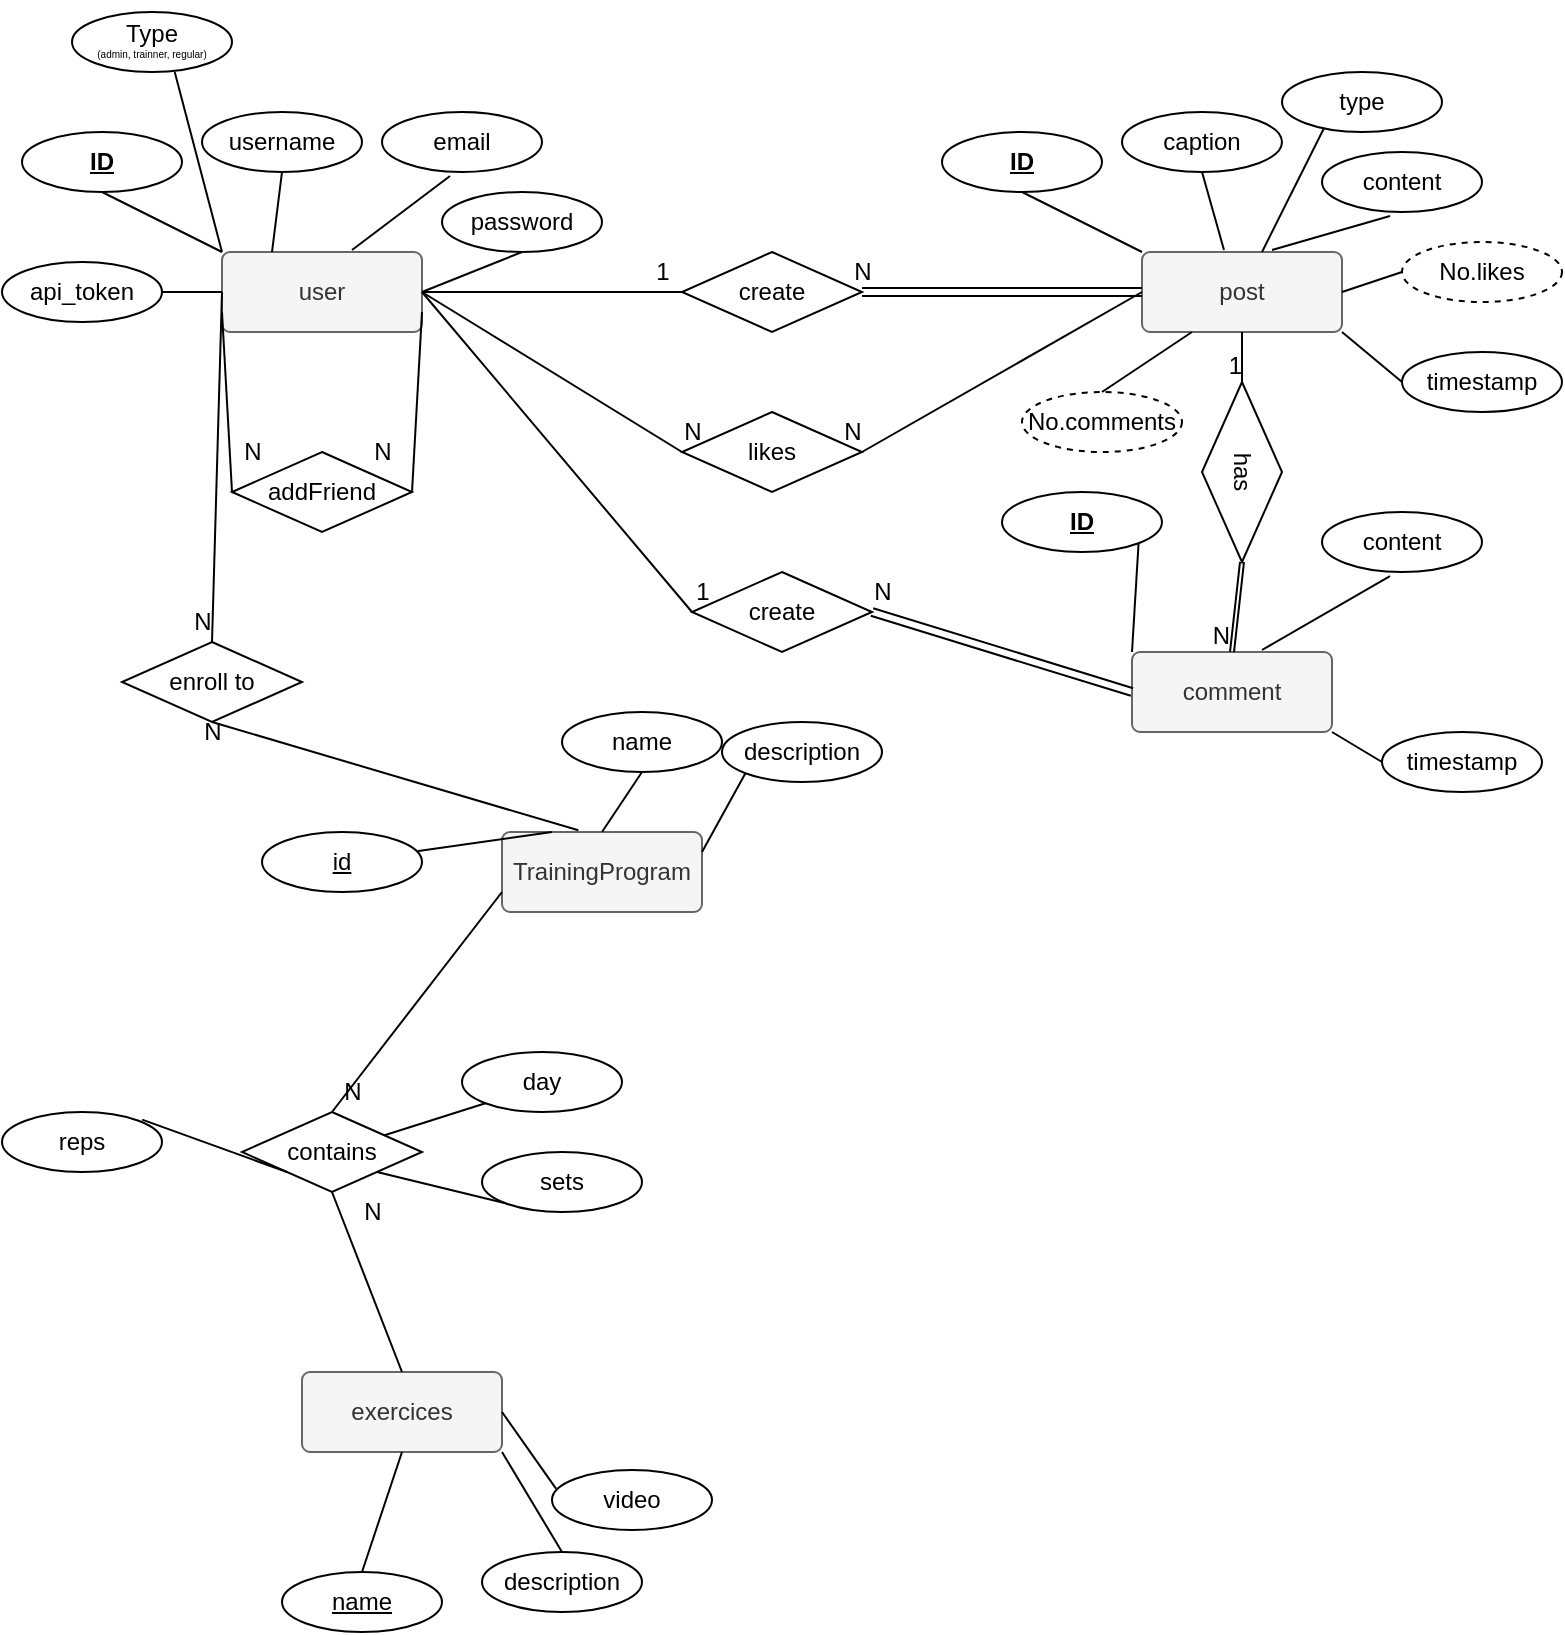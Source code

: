 <mxfile version="18.1.1" type="github">
  <diagram id="R2lEEEUBdFMjLlhIrx00" name="Page-1">
    <mxGraphModel dx="1117" dy="1054" grid="1" gridSize="10" guides="1" tooltips="1" connect="1" arrows="1" fold="1" page="1" pageScale="1" pageWidth="850" pageHeight="1100" math="0" shadow="0" extFonts="Permanent Marker^https://fonts.googleapis.com/css?family=Permanent+Marker">
      <root>
        <mxCell id="0" />
        <mxCell id="1" parent="0" />
        <mxCell id="Phtv0TZWdsEABk7-FIin-1" value="user" style="rounded=1;arcSize=10;whiteSpace=wrap;html=1;align=center;fillColor=#f5f5f5;fontColor=#333333;strokeColor=#666666;" parent="1" vertex="1">
          <mxGeometry x="120" y="190" width="100" height="40" as="geometry" />
        </mxCell>
        <mxCell id="Phtv0TZWdsEABk7-FIin-5" value="&lt;u&gt;&lt;b&gt;ID&lt;/b&gt;&lt;/u&gt;" style="ellipse;whiteSpace=wrap;html=1;align=center;" parent="1" vertex="1">
          <mxGeometry x="20" y="130" width="80" height="30" as="geometry" />
        </mxCell>
        <mxCell id="Phtv0TZWdsEABk7-FIin-7" value="password" style="ellipse;whiteSpace=wrap;html=1;align=center;" parent="1" vertex="1">
          <mxGeometry x="230" y="160" width="80" height="30" as="geometry" />
        </mxCell>
        <mxCell id="Phtv0TZWdsEABk7-FIin-8" value="email" style="ellipse;whiteSpace=wrap;html=1;align=center;" parent="1" vertex="1">
          <mxGeometry x="200" y="120" width="80" height="30" as="geometry" />
        </mxCell>
        <mxCell id="Phtv0TZWdsEABk7-FIin-9" value="username" style="ellipse;whiteSpace=wrap;html=1;align=center;" parent="1" vertex="1">
          <mxGeometry x="110" y="120" width="80" height="30" as="geometry" />
        </mxCell>
        <mxCell id="Phtv0TZWdsEABk7-FIin-11" value="" style="endArrow=none;html=1;rounded=0;exitX=0.5;exitY=1;exitDx=0;exitDy=0;entryX=0;entryY=0;entryDx=0;entryDy=0;" parent="1" source="Phtv0TZWdsEABk7-FIin-5" target="Phtv0TZWdsEABk7-FIin-1" edge="1">
          <mxGeometry relative="1" as="geometry">
            <mxPoint x="190" y="230" as="sourcePoint" />
            <mxPoint x="350" y="230" as="targetPoint" />
          </mxGeometry>
        </mxCell>
        <mxCell id="Phtv0TZWdsEABk7-FIin-13" value="" style="endArrow=none;html=1;rounded=0;exitX=0.5;exitY=1;exitDx=0;exitDy=0;entryX=0.25;entryY=0;entryDx=0;entryDy=0;" parent="1" source="Phtv0TZWdsEABk7-FIin-9" target="Phtv0TZWdsEABk7-FIin-1" edge="1">
          <mxGeometry relative="1" as="geometry">
            <mxPoint x="170" y="260" as="sourcePoint" />
            <mxPoint x="330" y="260" as="targetPoint" />
          </mxGeometry>
        </mxCell>
        <mxCell id="Phtv0TZWdsEABk7-FIin-14" value="" style="endArrow=none;html=1;rounded=0;entryX=0.425;entryY=1.067;entryDx=0;entryDy=0;entryPerimeter=0;exitX=0.65;exitY=-0.025;exitDx=0;exitDy=0;exitPerimeter=0;" parent="1" source="Phtv0TZWdsEABk7-FIin-1" target="Phtv0TZWdsEABk7-FIin-8" edge="1">
          <mxGeometry relative="1" as="geometry">
            <mxPoint x="170" y="130" as="sourcePoint" />
            <mxPoint x="350" y="230" as="targetPoint" />
          </mxGeometry>
        </mxCell>
        <mxCell id="Phtv0TZWdsEABk7-FIin-15" value="" style="endArrow=none;html=1;rounded=0;exitX=1;exitY=0.5;exitDx=0;exitDy=0;entryX=0.5;entryY=1;entryDx=0;entryDy=0;" parent="1" source="Phtv0TZWdsEABk7-FIin-1" target="Phtv0TZWdsEABk7-FIin-7" edge="1">
          <mxGeometry relative="1" as="geometry">
            <mxPoint x="190" y="230" as="sourcePoint" />
            <mxPoint x="350" y="230" as="targetPoint" />
          </mxGeometry>
        </mxCell>
        <mxCell id="Phtv0TZWdsEABk7-FIin-16" value="api_token" style="ellipse;whiteSpace=wrap;html=1;align=center;" parent="1" vertex="1">
          <mxGeometry x="10" y="195" width="80" height="30" as="geometry" />
        </mxCell>
        <mxCell id="Phtv0TZWdsEABk7-FIin-17" value="" style="endArrow=none;html=1;rounded=0;exitX=1;exitY=0.5;exitDx=0;exitDy=0;entryX=0;entryY=0.5;entryDx=0;entryDy=0;" parent="1" source="Phtv0TZWdsEABk7-FIin-16" target="Phtv0TZWdsEABk7-FIin-1" edge="1">
          <mxGeometry relative="1" as="geometry">
            <mxPoint x="190" y="210" as="sourcePoint" />
            <mxPoint x="350" y="210" as="targetPoint" />
          </mxGeometry>
        </mxCell>
        <mxCell id="Phtv0TZWdsEABk7-FIin-18" value="post" style="rounded=1;arcSize=10;whiteSpace=wrap;html=1;align=center;fillColor=#f5f5f5;fontColor=#333333;strokeColor=#666666;" parent="1" vertex="1">
          <mxGeometry x="580" y="190" width="100" height="40" as="geometry" />
        </mxCell>
        <mxCell id="Phtv0TZWdsEABk7-FIin-19" value="&lt;u&gt;&lt;b&gt;ID&lt;/b&gt;&lt;/u&gt;" style="ellipse;whiteSpace=wrap;html=1;align=center;" parent="1" vertex="1">
          <mxGeometry x="480" y="130" width="80" height="30" as="geometry" />
        </mxCell>
        <mxCell id="Phtv0TZWdsEABk7-FIin-21" value="content" style="ellipse;whiteSpace=wrap;html=1;align=center;" parent="1" vertex="1">
          <mxGeometry x="670" y="140" width="80" height="30" as="geometry" />
        </mxCell>
        <mxCell id="Phtv0TZWdsEABk7-FIin-22" value="caption" style="ellipse;whiteSpace=wrap;html=1;align=center;" parent="1" vertex="1">
          <mxGeometry x="570" y="120" width="80" height="30" as="geometry" />
        </mxCell>
        <mxCell id="Phtv0TZWdsEABk7-FIin-23" value="" style="endArrow=none;html=1;rounded=0;exitX=0.5;exitY=1;exitDx=0;exitDy=0;entryX=0;entryY=0;entryDx=0;entryDy=0;" parent="1" source="Phtv0TZWdsEABk7-FIin-19" target="Phtv0TZWdsEABk7-FIin-18" edge="1">
          <mxGeometry relative="1" as="geometry">
            <mxPoint x="650" y="230" as="sourcePoint" />
            <mxPoint x="810" y="230" as="targetPoint" />
          </mxGeometry>
        </mxCell>
        <mxCell id="Phtv0TZWdsEABk7-FIin-24" value="" style="endArrow=none;html=1;rounded=0;exitX=0.5;exitY=1;exitDx=0;exitDy=0;entryX=0.41;entryY=-0.025;entryDx=0;entryDy=0;entryPerimeter=0;" parent="1" source="Phtv0TZWdsEABk7-FIin-22" target="Phtv0TZWdsEABk7-FIin-18" edge="1">
          <mxGeometry relative="1" as="geometry">
            <mxPoint x="630" y="260" as="sourcePoint" />
            <mxPoint x="790" y="260" as="targetPoint" />
          </mxGeometry>
        </mxCell>
        <mxCell id="Phtv0TZWdsEABk7-FIin-25" value="" style="endArrow=none;html=1;rounded=0;entryX=0.425;entryY=1.067;entryDx=0;entryDy=0;entryPerimeter=0;exitX=0.65;exitY=-0.025;exitDx=0;exitDy=0;exitPerimeter=0;" parent="1" source="Phtv0TZWdsEABk7-FIin-18" target="Phtv0TZWdsEABk7-FIin-21" edge="1">
          <mxGeometry relative="1" as="geometry">
            <mxPoint x="630" y="130" as="sourcePoint" />
            <mxPoint x="810" y="230" as="targetPoint" />
          </mxGeometry>
        </mxCell>
        <mxCell id="Phtv0TZWdsEABk7-FIin-29" value="create" style="shape=rhombus;perimeter=rhombusPerimeter;whiteSpace=wrap;html=1;align=center;" parent="1" vertex="1">
          <mxGeometry x="350" y="190" width="90" height="40" as="geometry" />
        </mxCell>
        <mxCell id="Phtv0TZWdsEABk7-FIin-30" value="" style="endArrow=none;html=1;rounded=0;exitX=1;exitY=0.5;exitDx=0;exitDy=0;entryX=0;entryY=0.5;entryDx=0;entryDy=0;" parent="1" source="Phtv0TZWdsEABk7-FIin-1" target="Phtv0TZWdsEABk7-FIin-29" edge="1">
          <mxGeometry relative="1" as="geometry">
            <mxPoint x="290" y="210" as="sourcePoint" />
            <mxPoint x="450" y="210" as="targetPoint" />
          </mxGeometry>
        </mxCell>
        <mxCell id="Phtv0TZWdsEABk7-FIin-32" value="1" style="text;html=1;align=center;verticalAlign=middle;resizable=0;points=[];autosize=1;strokeColor=none;fillColor=none;" parent="1" vertex="1">
          <mxGeometry x="330" y="190" width="20" height="20" as="geometry" />
        </mxCell>
        <mxCell id="Phtv0TZWdsEABk7-FIin-34" value="addFriend" style="shape=rhombus;perimeter=rhombusPerimeter;whiteSpace=wrap;html=1;align=center;" parent="1" vertex="1">
          <mxGeometry x="125" y="290" width="90" height="40" as="geometry" />
        </mxCell>
        <mxCell id="Phtv0TZWdsEABk7-FIin-38" value="" style="endArrow=none;html=1;rounded=0;exitX=0;exitY=0.5;exitDx=0;exitDy=0;entryX=0;entryY=0.75;entryDx=0;entryDy=0;" parent="1" source="Phtv0TZWdsEABk7-FIin-34" target="Phtv0TZWdsEABk7-FIin-1" edge="1">
          <mxGeometry relative="1" as="geometry">
            <mxPoint x="290" y="210" as="sourcePoint" />
            <mxPoint x="150" y="280" as="targetPoint" />
          </mxGeometry>
        </mxCell>
        <mxCell id="Phtv0TZWdsEABk7-FIin-39" value="" style="endArrow=none;html=1;rounded=0;entryX=1;entryY=0.75;entryDx=0;entryDy=0;exitX=1;exitY=0.5;exitDx=0;exitDy=0;" parent="1" source="Phtv0TZWdsEABk7-FIin-34" target="Phtv0TZWdsEABk7-FIin-1" edge="1">
          <mxGeometry relative="1" as="geometry">
            <mxPoint x="260" y="340" as="sourcePoint" />
            <mxPoint x="450" y="210" as="targetPoint" />
          </mxGeometry>
        </mxCell>
        <mxCell id="Phtv0TZWdsEABk7-FIin-63" value="create" style="shape=rhombus;perimeter=rhombusPerimeter;whiteSpace=wrap;html=1;align=center;" parent="1" vertex="1">
          <mxGeometry x="355" y="350" width="90" height="40" as="geometry" />
        </mxCell>
        <mxCell id="Phtv0TZWdsEABk7-FIin-66" value="1" style="text;html=1;align=center;verticalAlign=middle;resizable=0;points=[];autosize=1;strokeColor=none;fillColor=none;rotation=0;" parent="1" vertex="1">
          <mxGeometry x="350" y="350" width="20" height="20" as="geometry" />
        </mxCell>
        <mxCell id="Phtv0TZWdsEABk7-FIin-67" value="likes" style="shape=rhombus;perimeter=rhombusPerimeter;whiteSpace=wrap;html=1;align=center;" parent="1" vertex="1">
          <mxGeometry x="350" y="270" width="90" height="40" as="geometry" />
        </mxCell>
        <mxCell id="Phtv0TZWdsEABk7-FIin-68" value="N" style="text;html=1;align=center;verticalAlign=middle;resizable=0;points=[];autosize=1;strokeColor=none;fillColor=none;rotation=0;" parent="1" vertex="1">
          <mxGeometry x="425" y="270" width="20" height="20" as="geometry" />
        </mxCell>
        <mxCell id="Phtv0TZWdsEABk7-FIin-70" value="" style="endArrow=none;html=1;rounded=0;fontSize=16;exitX=1;exitY=0.5;exitDx=0;exitDy=0;entryX=0;entryY=0.5;entryDx=0;entryDy=0;" parent="1" source="Phtv0TZWdsEABk7-FIin-1" target="Phtv0TZWdsEABk7-FIin-67" edge="1">
          <mxGeometry relative="1" as="geometry">
            <mxPoint x="290" y="210" as="sourcePoint" />
            <mxPoint x="270" y="320" as="targetPoint" />
          </mxGeometry>
        </mxCell>
        <mxCell id="Phtv0TZWdsEABk7-FIin-71" value="" style="endArrow=none;html=1;rounded=0;fontSize=16;exitX=1;exitY=0.5;exitDx=0;exitDy=0;entryX=0;entryY=0.5;entryDx=0;entryDy=0;" parent="1" source="Phtv0TZWdsEABk7-FIin-1" target="Phtv0TZWdsEABk7-FIin-63" edge="1">
          <mxGeometry relative="1" as="geometry">
            <mxPoint x="290" y="210" as="sourcePoint" />
            <mxPoint x="450" y="210" as="targetPoint" />
          </mxGeometry>
        </mxCell>
        <mxCell id="Phtv0TZWdsEABk7-FIin-73" value="" style="endArrow=none;html=1;rounded=0;fontSize=16;exitX=1;exitY=0.5;exitDx=0;exitDy=0;entryX=0;entryY=0.5;entryDx=0;entryDy=0;" parent="1" source="Phtv0TZWdsEABk7-FIin-67" target="Phtv0TZWdsEABk7-FIin-18" edge="1">
          <mxGeometry relative="1" as="geometry">
            <mxPoint x="290" y="210" as="sourcePoint" />
            <mxPoint x="450" y="210" as="targetPoint" />
          </mxGeometry>
        </mxCell>
        <mxCell id="Phtv0TZWdsEABk7-FIin-74" value="No.likes" style="ellipse;whiteSpace=wrap;html=1;align=center;dashed=1;fontSize=12;" parent="1" vertex="1">
          <mxGeometry x="710" y="185" width="80" height="30" as="geometry" />
        </mxCell>
        <mxCell id="Phtv0TZWdsEABk7-FIin-75" value="" style="endArrow=none;html=1;rounded=0;fontSize=12;exitX=0;exitY=0.5;exitDx=0;exitDy=0;entryX=1;entryY=0.5;entryDx=0;entryDy=0;" parent="1" source="Phtv0TZWdsEABk7-FIin-74" target="Phtv0TZWdsEABk7-FIin-18" edge="1">
          <mxGeometry relative="1" as="geometry">
            <mxPoint x="600" y="350" as="sourcePoint" />
            <mxPoint x="760" y="350" as="targetPoint" />
          </mxGeometry>
        </mxCell>
        <mxCell id="Phtv0TZWdsEABk7-FIin-87" value="timestamp" style="ellipse;whiteSpace=wrap;html=1;align=center;" parent="1" vertex="1">
          <mxGeometry x="710" y="240" width="80" height="30" as="geometry" />
        </mxCell>
        <mxCell id="Phtv0TZWdsEABk7-FIin-88" value="" style="endArrow=none;html=1;rounded=0;fontSize=12;exitX=1;exitY=1;exitDx=0;exitDy=0;entryX=0;entryY=0.5;entryDx=0;entryDy=0;" parent="1" source="Phtv0TZWdsEABk7-FIin-18" target="Phtv0TZWdsEABk7-FIin-87" edge="1">
          <mxGeometry relative="1" as="geometry">
            <mxPoint x="330" y="270" as="sourcePoint" />
            <mxPoint x="490" y="270" as="targetPoint" />
          </mxGeometry>
        </mxCell>
        <mxCell id="Phtv0TZWdsEABk7-FIin-89" value="comment" style="rounded=1;arcSize=10;whiteSpace=wrap;html=1;align=center;fillColor=#f5f5f5;fontColor=#333333;strokeColor=#666666;" parent="1" vertex="1">
          <mxGeometry x="575" y="390" width="100" height="40" as="geometry" />
        </mxCell>
        <mxCell id="Phtv0TZWdsEABk7-FIin-90" value="&lt;u&gt;&lt;b&gt;ID&lt;/b&gt;&lt;/u&gt;" style="ellipse;whiteSpace=wrap;html=1;align=center;" parent="1" vertex="1">
          <mxGeometry x="510" y="310" width="80" height="30" as="geometry" />
        </mxCell>
        <mxCell id="Phtv0TZWdsEABk7-FIin-91" value="content" style="ellipse;whiteSpace=wrap;html=1;align=center;" parent="1" vertex="1">
          <mxGeometry x="670" y="320" width="80" height="30" as="geometry" />
        </mxCell>
        <mxCell id="Phtv0TZWdsEABk7-FIin-93" value="" style="endArrow=none;html=1;rounded=0;exitX=1;exitY=1;exitDx=0;exitDy=0;entryX=0;entryY=0;entryDx=0;entryDy=0;" parent="1" source="Phtv0TZWdsEABk7-FIin-90" target="Phtv0TZWdsEABk7-FIin-89" edge="1">
          <mxGeometry relative="1" as="geometry">
            <mxPoint x="650" y="405" as="sourcePoint" />
            <mxPoint x="810" y="405" as="targetPoint" />
          </mxGeometry>
        </mxCell>
        <mxCell id="Phtv0TZWdsEABk7-FIin-95" value="" style="endArrow=none;html=1;rounded=0;entryX=0.425;entryY=1.067;entryDx=0;entryDy=0;entryPerimeter=0;exitX=0.65;exitY=-0.025;exitDx=0;exitDy=0;exitPerimeter=0;" parent="1" source="Phtv0TZWdsEABk7-FIin-89" target="Phtv0TZWdsEABk7-FIin-91" edge="1">
          <mxGeometry relative="1" as="geometry">
            <mxPoint x="630" y="305" as="sourcePoint" />
            <mxPoint x="810" y="405" as="targetPoint" />
          </mxGeometry>
        </mxCell>
        <mxCell id="Phtv0TZWdsEABk7-FIin-98" value="timestamp" style="ellipse;whiteSpace=wrap;html=1;align=center;" parent="1" vertex="1">
          <mxGeometry x="700" y="430" width="80" height="30" as="geometry" />
        </mxCell>
        <mxCell id="Phtv0TZWdsEABk7-FIin-99" value="" style="endArrow=none;html=1;rounded=0;fontSize=12;exitX=1;exitY=1;exitDx=0;exitDy=0;entryX=0;entryY=0.5;entryDx=0;entryDy=0;" parent="1" source="Phtv0TZWdsEABk7-FIin-89" target="Phtv0TZWdsEABk7-FIin-98" edge="1">
          <mxGeometry relative="1" as="geometry">
            <mxPoint x="330" y="445" as="sourcePoint" />
            <mxPoint x="490" y="445" as="targetPoint" />
          </mxGeometry>
        </mxCell>
        <mxCell id="Phtv0TZWdsEABk7-FIin-102" value="" style="shape=link;html=1;rounded=0;fontSize=12;entryX=0;entryY=0.5;entryDx=0;entryDy=0;exitX=1;exitY=0.5;exitDx=0;exitDy=0;" parent="1" source="Phtv0TZWdsEABk7-FIin-63" target="Phtv0TZWdsEABk7-FIin-89" edge="1">
          <mxGeometry relative="1" as="geometry">
            <mxPoint x="380" y="270" as="sourcePoint" />
            <mxPoint x="540" y="270" as="targetPoint" />
          </mxGeometry>
        </mxCell>
        <mxCell id="Phtv0TZWdsEABk7-FIin-104" value="&lt;div&gt;has&lt;/div&gt;" style="shape=rhombus;perimeter=rhombusPerimeter;whiteSpace=wrap;html=1;align=center;rotation=90;" parent="1" vertex="1">
          <mxGeometry x="585" y="280" width="90" height="40" as="geometry" />
        </mxCell>
        <mxCell id="Phtv0TZWdsEABk7-FIin-107" value="" style="endArrow=none;html=1;rounded=0;fontSize=12;exitX=0.5;exitY=1;exitDx=0;exitDy=0;entryX=0;entryY=0.5;entryDx=0;entryDy=0;" parent="1" source="Phtv0TZWdsEABk7-FIin-18" target="Phtv0TZWdsEABk7-FIin-104" edge="1">
          <mxGeometry relative="1" as="geometry">
            <mxPoint x="380" y="270" as="sourcePoint" />
            <mxPoint x="540" y="270" as="targetPoint" />
          </mxGeometry>
        </mxCell>
        <mxCell id="Phtv0TZWdsEABk7-FIin-108" value="1" style="resizable=0;html=1;align=right;verticalAlign=bottom;fontSize=12;" parent="Phtv0TZWdsEABk7-FIin-107" connectable="0" vertex="1">
          <mxGeometry x="1" relative="1" as="geometry" />
        </mxCell>
        <mxCell id="Phtv0TZWdsEABk7-FIin-109" value="" style="shape=link;html=1;rounded=0;fontSize=12;entryX=0.5;entryY=0;entryDx=0;entryDy=0;exitX=1;exitY=0.5;exitDx=0;exitDy=0;width=2;" parent="1" source="Phtv0TZWdsEABk7-FIin-104" target="Phtv0TZWdsEABk7-FIin-89" edge="1">
          <mxGeometry relative="1" as="geometry">
            <mxPoint x="380" y="270" as="sourcePoint" />
            <mxPoint x="540" y="270" as="targetPoint" />
          </mxGeometry>
        </mxCell>
        <mxCell id="Phtv0TZWdsEABk7-FIin-110" value="N" style="resizable=0;html=1;align=right;verticalAlign=bottom;fontSize=12;" parent="Phtv0TZWdsEABk7-FIin-109" connectable="0" vertex="1">
          <mxGeometry x="1" relative="1" as="geometry" />
        </mxCell>
        <mxCell id="Phtv0TZWdsEABk7-FIin-111" value="" style="shape=link;html=1;rounded=0;fontSize=12;entryX=0;entryY=0.5;entryDx=0;entryDy=0;exitX=1;exitY=0.5;exitDx=0;exitDy=0;" parent="1" source="Phtv0TZWdsEABk7-FIin-29" target="Phtv0TZWdsEABk7-FIin-18" edge="1">
          <mxGeometry relative="1" as="geometry">
            <mxPoint x="380" y="270" as="sourcePoint" />
            <mxPoint x="540" y="270" as="targetPoint" />
          </mxGeometry>
        </mxCell>
        <mxCell id="J8YEvuXNbDqKkOHKsf2b-3" value="&lt;p style=&quot;line-height: 0.7&quot;&gt;Type&lt;br&gt;&lt;span style=&quot;font-size: 5px&quot;&gt;(admin, trainner, regular)&lt;/span&gt;&lt;br&gt;&lt;/p&gt;" style="ellipse;whiteSpace=wrap;html=1;align=center;" parent="1" vertex="1">
          <mxGeometry x="45" y="70" width="80" height="30" as="geometry" />
        </mxCell>
        <mxCell id="J8YEvuXNbDqKkOHKsf2b-4" value="" style="endArrow=none;html=1;rounded=0;exitX=0.642;exitY=1;exitDx=0;exitDy=0;exitPerimeter=0;entryX=0;entryY=0;entryDx=0;entryDy=0;" parent="1" source="J8YEvuXNbDqKkOHKsf2b-3" target="Phtv0TZWdsEABk7-FIin-1" edge="1">
          <mxGeometry width="50" height="50" relative="1" as="geometry">
            <mxPoint x="85" y="10" as="sourcePoint" />
            <mxPoint x="130" y="-40" as="targetPoint" />
          </mxGeometry>
        </mxCell>
        <mxCell id="AeTU48s2vladtEcThKcJ-10" value="&lt;div&gt;TrainingProgram&lt;/div&gt;" style="rounded=1;arcSize=10;whiteSpace=wrap;html=1;align=center;fillColor=#f5f5f5;fontColor=#333333;strokeColor=#666666;" parent="1" vertex="1">
          <mxGeometry x="260" y="480" width="100" height="40" as="geometry" />
        </mxCell>
        <mxCell id="AeTU48s2vladtEcThKcJ-11" value="&lt;u&gt;id&lt;/u&gt;" style="ellipse;whiteSpace=wrap;html=1;align=center;" parent="1" vertex="1">
          <mxGeometry x="140" y="480" width="80" height="30" as="geometry" />
        </mxCell>
        <mxCell id="AeTU48s2vladtEcThKcJ-12" value="" style="endArrow=none;html=1;rounded=0;entryX=0.25;entryY=0;entryDx=0;entryDy=0;" parent="1" source="AeTU48s2vladtEcThKcJ-11" target="AeTU48s2vladtEcThKcJ-10" edge="1">
          <mxGeometry width="50" height="50" relative="1" as="geometry">
            <mxPoint x="165" y="540" as="sourcePoint" />
            <mxPoint x="210" y="490" as="targetPoint" />
          </mxGeometry>
        </mxCell>
        <mxCell id="AeTU48s2vladtEcThKcJ-13" value="name" style="ellipse;whiteSpace=wrap;html=1;align=center;" parent="1" vertex="1">
          <mxGeometry x="290" y="420" width="80" height="30" as="geometry" />
        </mxCell>
        <mxCell id="AeTU48s2vladtEcThKcJ-14" value="" style="endArrow=none;html=1;rounded=0;exitX=0.5;exitY=1;exitDx=0;exitDy=0;entryX=0.5;entryY=0;entryDx=0;entryDy=0;" parent="1" source="AeTU48s2vladtEcThKcJ-13" target="AeTU48s2vladtEcThKcJ-10" edge="1">
          <mxGeometry width="50" height="50" relative="1" as="geometry">
            <mxPoint x="285" y="480" as="sourcePoint" />
            <mxPoint x="330" y="430" as="targetPoint" />
          </mxGeometry>
        </mxCell>
        <mxCell id="AeTU48s2vladtEcThKcJ-15" value="description" style="ellipse;whiteSpace=wrap;html=1;align=center;" parent="1" vertex="1">
          <mxGeometry x="370" y="425" width="80" height="30" as="geometry" />
        </mxCell>
        <mxCell id="AeTU48s2vladtEcThKcJ-16" value="" style="endArrow=none;html=1;rounded=0;exitX=0;exitY=1;exitDx=0;exitDy=0;entryX=1;entryY=0.25;entryDx=0;entryDy=0;" parent="1" source="AeTU48s2vladtEcThKcJ-15" target="AeTU48s2vladtEcThKcJ-10" edge="1">
          <mxGeometry width="50" height="50" relative="1" as="geometry">
            <mxPoint x="385" y="395" as="sourcePoint" />
            <mxPoint x="300" y="475" as="targetPoint" />
          </mxGeometry>
        </mxCell>
        <mxCell id="AeTU48s2vladtEcThKcJ-30" value="exercices" style="rounded=1;arcSize=10;whiteSpace=wrap;html=1;align=center;fillColor=#f5f5f5;fontColor=#333333;strokeColor=#666666;" parent="1" vertex="1">
          <mxGeometry x="160" y="750" width="100" height="40" as="geometry" />
        </mxCell>
        <mxCell id="AeTU48s2vladtEcThKcJ-33" value="&lt;u&gt;name&lt;/u&gt;" style="ellipse;whiteSpace=wrap;html=1;align=center;" parent="1" vertex="1">
          <mxGeometry x="150" y="850" width="80" height="30" as="geometry" />
        </mxCell>
        <mxCell id="AeTU48s2vladtEcThKcJ-34" value="" style="endArrow=none;html=1;rounded=0;entryX=0.5;entryY=1;entryDx=0;entryDy=0;exitX=0.5;exitY=0;exitDx=0;exitDy=0;" parent="1" source="AeTU48s2vladtEcThKcJ-33" target="AeTU48s2vladtEcThKcJ-30" edge="1">
          <mxGeometry width="50" height="50" relative="1" as="geometry">
            <mxPoint x="200" y="850" as="sourcePoint" />
            <mxPoint x="230" y="730" as="targetPoint" />
          </mxGeometry>
        </mxCell>
        <mxCell id="AeTU48s2vladtEcThKcJ-35" value="description" style="ellipse;whiteSpace=wrap;html=1;align=center;" parent="1" vertex="1">
          <mxGeometry x="250" y="840" width="80" height="30" as="geometry" />
        </mxCell>
        <mxCell id="AeTU48s2vladtEcThKcJ-36" value="" style="endArrow=none;html=1;rounded=0;exitX=0.5;exitY=0;exitDx=0;exitDy=0;entryX=1;entryY=1;entryDx=0;entryDy=0;" parent="1" source="AeTU48s2vladtEcThKcJ-35" target="AeTU48s2vladtEcThKcJ-30" edge="1">
          <mxGeometry width="50" height="50" relative="1" as="geometry">
            <mxPoint x="285" y="695" as="sourcePoint" />
            <mxPoint x="200" y="775" as="targetPoint" />
          </mxGeometry>
        </mxCell>
        <mxCell id="AeTU48s2vladtEcThKcJ-44" value="video" style="ellipse;whiteSpace=wrap;html=1;align=center;" parent="1" vertex="1">
          <mxGeometry x="285" y="799" width="80" height="30" as="geometry" />
        </mxCell>
        <mxCell id="AeTU48s2vladtEcThKcJ-45" value="" style="endArrow=none;html=1;rounded=0;exitX=0.025;exitY=0.311;exitDx=0;exitDy=0;entryX=1;entryY=0.5;entryDx=0;entryDy=0;exitPerimeter=0;" parent="1" source="AeTU48s2vladtEcThKcJ-44" target="AeTU48s2vladtEcThKcJ-30" edge="1">
          <mxGeometry width="50" height="50" relative="1" as="geometry">
            <mxPoint x="320" y="654" as="sourcePoint" />
            <mxPoint x="280" y="780" as="targetPoint" />
          </mxGeometry>
        </mxCell>
        <mxCell id="AeTU48s2vladtEcThKcJ-47" value="&lt;div&gt;contains&lt;/div&gt;" style="shape=rhombus;perimeter=rhombusPerimeter;whiteSpace=wrap;html=1;align=center;" parent="1" vertex="1">
          <mxGeometry x="130" y="620" width="90" height="40" as="geometry" />
        </mxCell>
        <mxCell id="AeTU48s2vladtEcThKcJ-48" value="" style="endArrow=none;html=1;rounded=0;entryX=0.5;entryY=0;entryDx=0;entryDy=0;exitX=0;exitY=0.75;exitDx=0;exitDy=0;" parent="1" source="AeTU48s2vladtEcThKcJ-10" target="AeTU48s2vladtEcThKcJ-47" edge="1">
          <mxGeometry width="50" height="50" relative="1" as="geometry">
            <mxPoint x="95" y="590" as="sourcePoint" />
            <mxPoint x="-40" y="550" as="targetPoint" />
          </mxGeometry>
        </mxCell>
        <mxCell id="AeTU48s2vladtEcThKcJ-49" value="" style="endArrow=none;html=1;rounded=0;entryX=0.5;entryY=0;entryDx=0;entryDy=0;exitX=0.5;exitY=1;exitDx=0;exitDy=0;" parent="1" source="AeTU48s2vladtEcThKcJ-47" target="AeTU48s2vladtEcThKcJ-30" edge="1">
          <mxGeometry width="50" height="50" relative="1" as="geometry">
            <mxPoint x="152.825" y="542.318" as="sourcePoint" />
            <mxPoint x="205" y="570" as="targetPoint" />
          </mxGeometry>
        </mxCell>
        <mxCell id="AeTU48s2vladtEcThKcJ-52" value="day" style="ellipse;whiteSpace=wrap;html=1;align=center;" parent="1" vertex="1">
          <mxGeometry x="240" y="590" width="80" height="30" as="geometry" />
        </mxCell>
        <mxCell id="AeTU48s2vladtEcThKcJ-53" value="" style="endArrow=none;html=1;rounded=0;exitX=0;exitY=1;exitDx=0;exitDy=0;" parent="1" source="AeTU48s2vladtEcThKcJ-52" target="AeTU48s2vladtEcThKcJ-47" edge="1">
          <mxGeometry width="50" height="50" relative="1" as="geometry">
            <mxPoint x="295" y="575" as="sourcePoint" />
            <mxPoint x="270" y="670" as="targetPoint" />
          </mxGeometry>
        </mxCell>
        <mxCell id="AeTU48s2vladtEcThKcJ-54" value="sets" style="ellipse;whiteSpace=wrap;html=1;align=center;" parent="1" vertex="1">
          <mxGeometry x="250" y="640" width="80" height="30" as="geometry" />
        </mxCell>
        <mxCell id="AeTU48s2vladtEcThKcJ-55" value="" style="endArrow=none;html=1;rounded=0;exitX=0;exitY=1;exitDx=0;exitDy=0;entryX=1;entryY=1;entryDx=0;entryDy=0;" parent="1" source="AeTU48s2vladtEcThKcJ-54" target="AeTU48s2vladtEcThKcJ-47" edge="1">
          <mxGeometry width="50" height="50" relative="1" as="geometry">
            <mxPoint x="305" y="485" as="sourcePoint" />
            <mxPoint x="280" y="580" as="targetPoint" />
          </mxGeometry>
        </mxCell>
        <mxCell id="AeTU48s2vladtEcThKcJ-57" value="reps" style="ellipse;whiteSpace=wrap;html=1;align=center;" parent="1" vertex="1">
          <mxGeometry x="10" y="620" width="80" height="30" as="geometry" />
        </mxCell>
        <mxCell id="AeTU48s2vladtEcThKcJ-58" value="" style="endArrow=none;html=1;rounded=0;exitX=0.876;exitY=0.128;exitDx=0;exitDy=0;entryX=0;entryY=1;entryDx=0;entryDy=0;exitPerimeter=0;" parent="1" source="AeTU48s2vladtEcThKcJ-57" target="AeTU48s2vladtEcThKcJ-47" edge="1">
          <mxGeometry width="50" height="50" relative="1" as="geometry">
            <mxPoint x="315" y="495" as="sourcePoint" />
            <mxPoint x="290" y="590" as="targetPoint" />
          </mxGeometry>
        </mxCell>
        <mxCell id="P018aY1kRwk3QHuahy49-1" value="&lt;div&gt;enroll to&lt;/div&gt;" style="shape=rhombus;perimeter=rhombusPerimeter;whiteSpace=wrap;html=1;align=center;" parent="1" vertex="1">
          <mxGeometry x="70" y="385" width="90" height="40" as="geometry" />
        </mxCell>
        <mxCell id="P018aY1kRwk3QHuahy49-2" value="No.comments" style="ellipse;whiteSpace=wrap;html=1;align=center;dashed=1;fontSize=12;" parent="1" vertex="1">
          <mxGeometry x="520" y="260" width="80" height="30" as="geometry" />
        </mxCell>
        <mxCell id="P018aY1kRwk3QHuahy49-3" value="" style="endArrow=none;html=1;rounded=0;entryX=0.25;entryY=1;entryDx=0;entryDy=0;exitX=0.5;exitY=0;exitDx=0;exitDy=0;" parent="1" source="P018aY1kRwk3QHuahy49-2" target="Phtv0TZWdsEABk7-FIin-18" edge="1">
          <mxGeometry width="50" height="50" relative="1" as="geometry">
            <mxPoint x="350" y="510" as="sourcePoint" />
            <mxPoint x="400" y="460" as="targetPoint" />
          </mxGeometry>
        </mxCell>
        <mxCell id="P018aY1kRwk3QHuahy49-4" value="" style="endArrow=none;html=1;rounded=0;entryX=0;entryY=0.5;entryDx=0;entryDy=0;exitX=0.5;exitY=0;exitDx=0;exitDy=0;" parent="1" source="P018aY1kRwk3QHuahy49-1" target="Phtv0TZWdsEABk7-FIin-1" edge="1">
          <mxGeometry width="50" height="50" relative="1" as="geometry">
            <mxPoint x="40" y="340" as="sourcePoint" />
            <mxPoint x="90" y="290" as="targetPoint" />
          </mxGeometry>
        </mxCell>
        <mxCell id="P018aY1kRwk3QHuahy49-5" value="" style="endArrow=none;html=1;rounded=0;exitX=0.5;exitY=1;exitDx=0;exitDy=0;entryX=0.382;entryY=-0.021;entryDx=0;entryDy=0;entryPerimeter=0;" parent="1" source="P018aY1kRwk3QHuahy49-1" target="AeTU48s2vladtEcThKcJ-10" edge="1">
          <mxGeometry width="50" height="50" relative="1" as="geometry">
            <mxPoint x="350" y="400" as="sourcePoint" />
            <mxPoint x="400" y="350" as="targetPoint" />
          </mxGeometry>
        </mxCell>
        <mxCell id="9hzTHgN3rgAPQBstJLy3-1" value="&lt;div&gt;type&lt;/div&gt;" style="ellipse;whiteSpace=wrap;html=1;align=center;" parent="1" vertex="1">
          <mxGeometry x="650" y="100" width="80" height="30" as="geometry" />
        </mxCell>
        <mxCell id="9hzTHgN3rgAPQBstJLy3-2" value="" style="endArrow=none;html=1;rounded=0;entryX=0.263;entryY=0.933;entryDx=0;entryDy=0;entryPerimeter=0;" parent="1" source="Phtv0TZWdsEABk7-FIin-18" target="9hzTHgN3rgAPQBstJLy3-1" edge="1">
          <mxGeometry width="50" height="50" relative="1" as="geometry">
            <mxPoint x="540" y="220" as="sourcePoint" />
            <mxPoint x="590" y="170" as="targetPoint" />
          </mxGeometry>
        </mxCell>
        <mxCell id="9hzTHgN3rgAPQBstJLy3-7" value="N" style="text;html=1;align=center;verticalAlign=middle;resizable=0;points=[];autosize=1;strokeColor=none;fillColor=none;rotation=0;" parent="1" vertex="1">
          <mxGeometry x="345" y="270" width="20" height="20" as="geometry" />
        </mxCell>
        <mxCell id="9hzTHgN3rgAPQBstJLy3-8" value="N" style="text;html=1;align=center;verticalAlign=middle;resizable=0;points=[];autosize=1;strokeColor=none;fillColor=none;rotation=0;" parent="1" vertex="1">
          <mxGeometry x="440" y="350" width="20" height="20" as="geometry" />
        </mxCell>
        <mxCell id="9hzTHgN3rgAPQBstJLy3-20" value="N" style="text;html=1;align=center;verticalAlign=middle;resizable=0;points=[];autosize=1;strokeColor=none;fillColor=none;rotation=0;" parent="1" vertex="1">
          <mxGeometry x="190" y="280" width="20" height="20" as="geometry" />
        </mxCell>
        <mxCell id="9hzTHgN3rgAPQBstJLy3-21" value="N" style="text;html=1;align=center;verticalAlign=middle;resizable=0;points=[];autosize=1;strokeColor=none;fillColor=none;rotation=0;" parent="1" vertex="1">
          <mxGeometry x="125" y="280" width="20" height="20" as="geometry" />
        </mxCell>
        <mxCell id="9hzTHgN3rgAPQBstJLy3-22" value="N" style="text;html=1;align=center;verticalAlign=middle;resizable=0;points=[];autosize=1;strokeColor=none;fillColor=none;rotation=0;" parent="1" vertex="1">
          <mxGeometry x="100" y="365" width="20" height="20" as="geometry" />
        </mxCell>
        <mxCell id="9hzTHgN3rgAPQBstJLy3-23" value="N" style="text;html=1;align=center;verticalAlign=middle;resizable=0;points=[];autosize=1;strokeColor=none;fillColor=none;rotation=0;" parent="1" vertex="1">
          <mxGeometry x="105" y="420" width="20" height="20" as="geometry" />
        </mxCell>
        <mxCell id="9hzTHgN3rgAPQBstJLy3-24" value="N" style="text;html=1;align=center;verticalAlign=middle;resizable=0;points=[];autosize=1;strokeColor=none;fillColor=none;rotation=0;" parent="1" vertex="1">
          <mxGeometry x="175" y="600" width="20" height="20" as="geometry" />
        </mxCell>
        <mxCell id="9hzTHgN3rgAPQBstJLy3-25" value="N" style="text;html=1;align=center;verticalAlign=middle;resizable=0;points=[];autosize=1;strokeColor=none;fillColor=none;rotation=0;" parent="1" vertex="1">
          <mxGeometry x="185" y="660" width="20" height="20" as="geometry" />
        </mxCell>
        <mxCell id="PSqQ3lgPiH49WeYm2BZp-1" value="N" style="text;html=1;align=center;verticalAlign=middle;resizable=0;points=[];autosize=1;strokeColor=none;fillColor=none;rotation=0;" parent="1" vertex="1">
          <mxGeometry x="430" y="190" width="20" height="20" as="geometry" />
        </mxCell>
      </root>
    </mxGraphModel>
  </diagram>
</mxfile>
